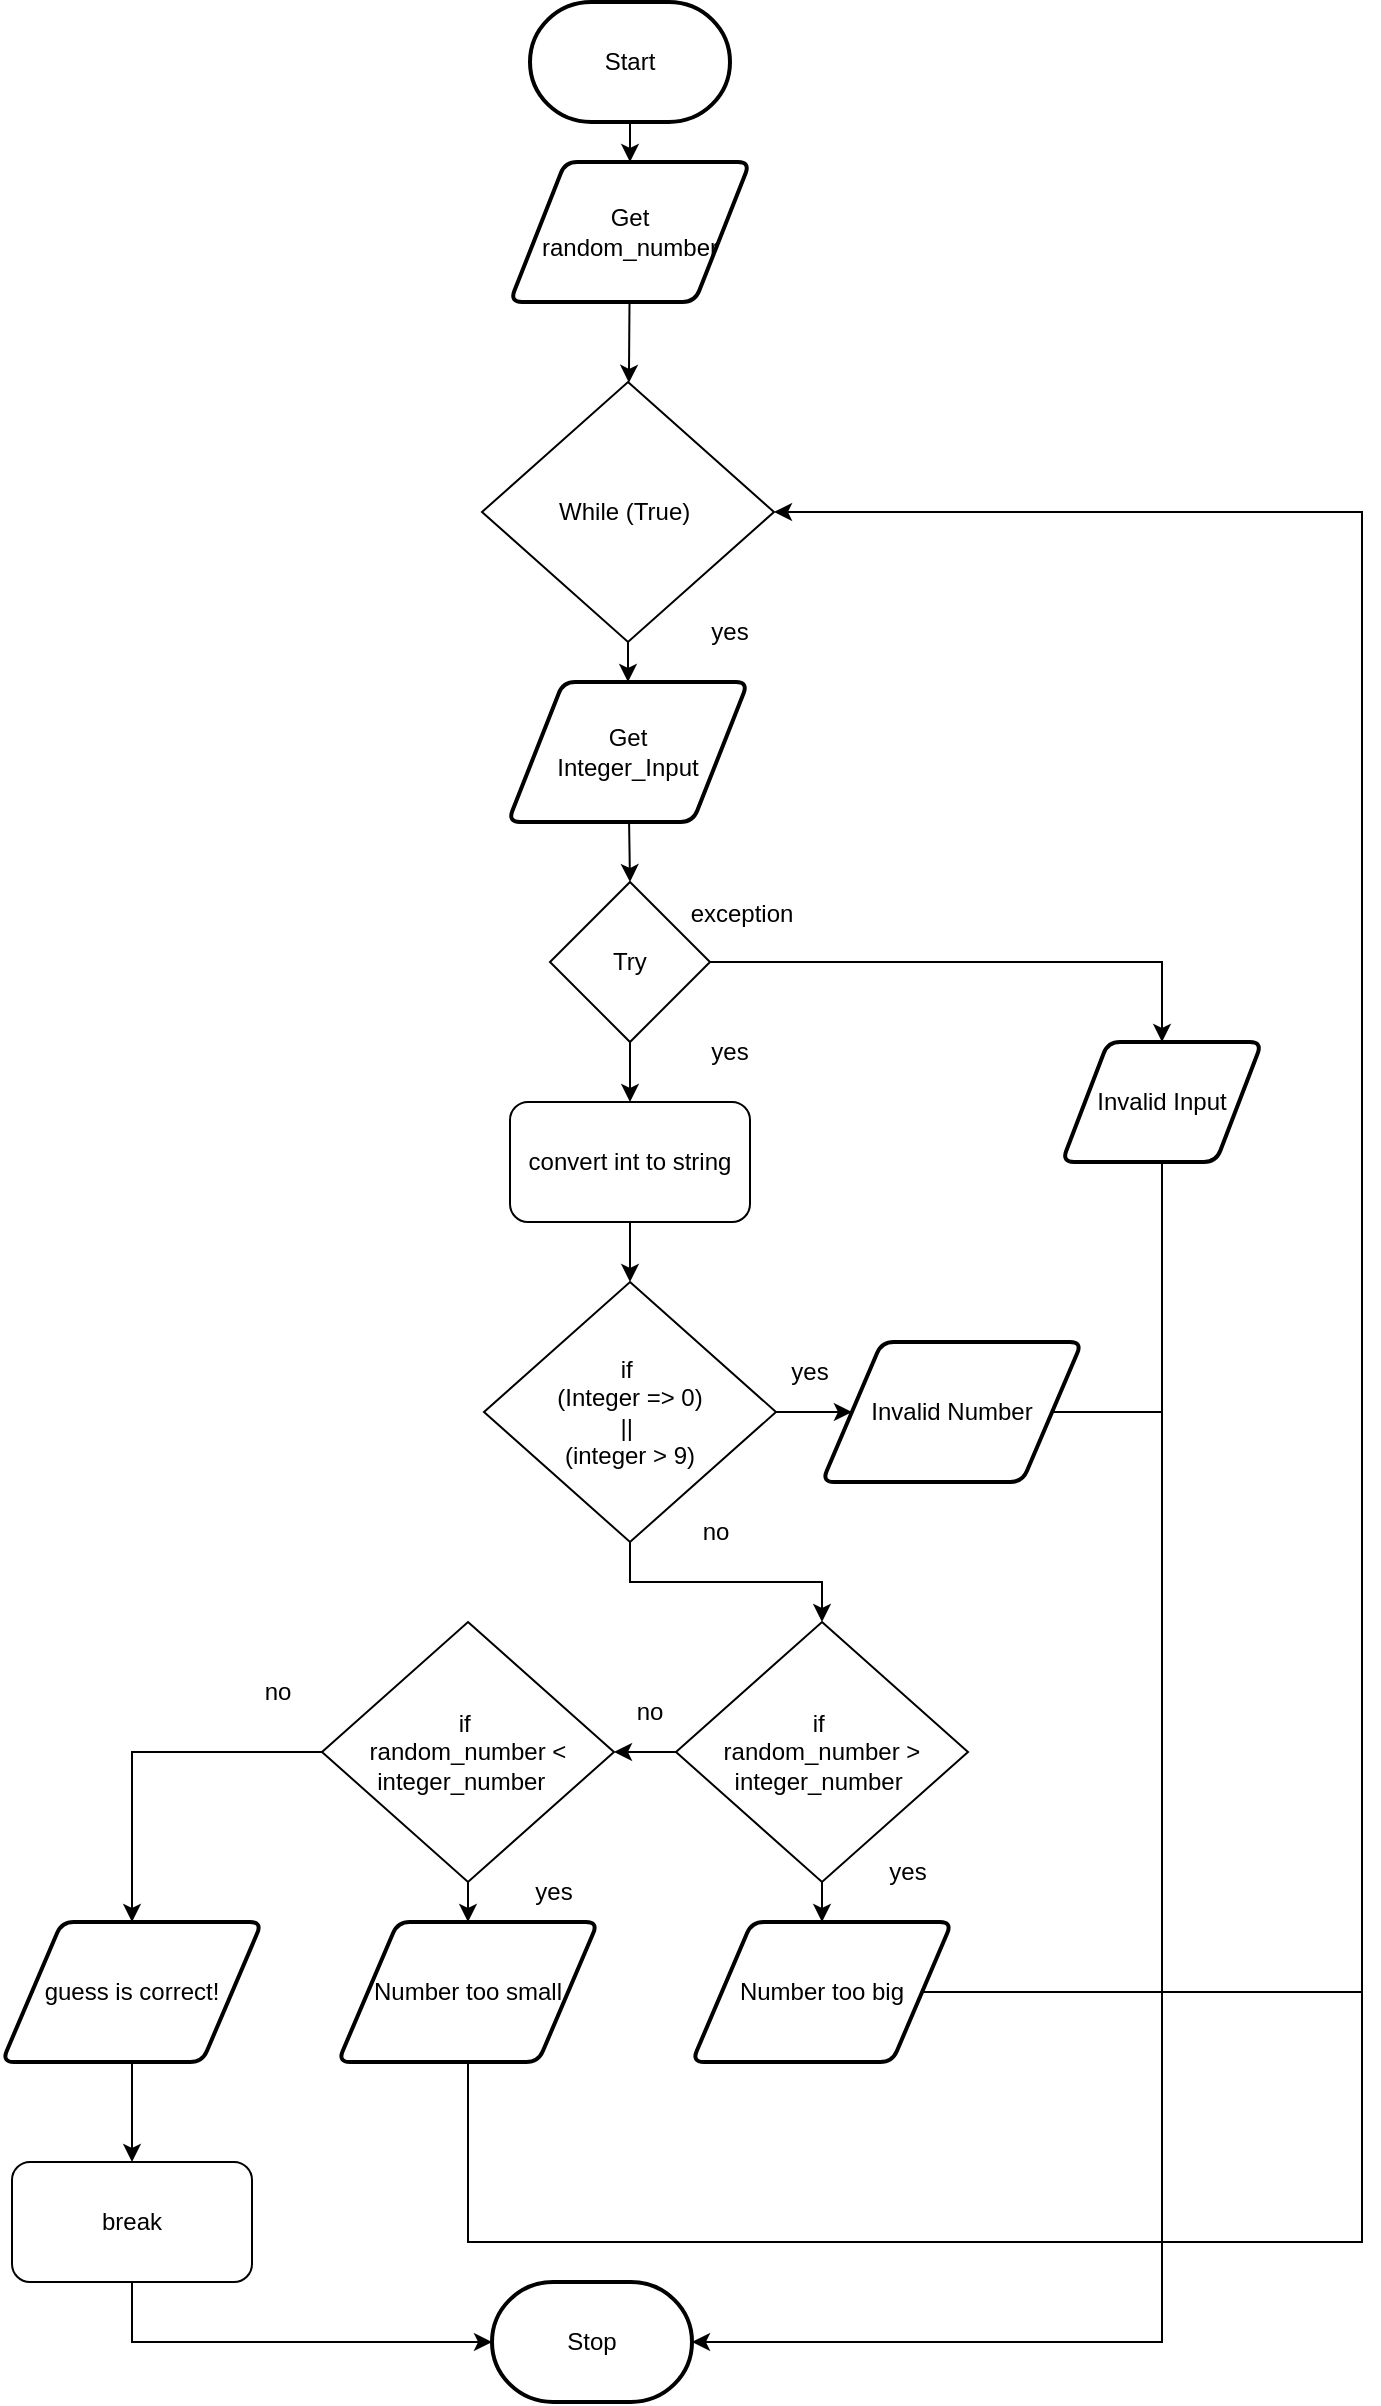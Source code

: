 <mxfile>
    <diagram id="SI7tuCP2dQLLvXjDpIHG" name="Page-1">
        <mxGraphModel dx="794" dy="1851" grid="1" gridSize="10" guides="1" tooltips="1" connect="1" arrows="1" fold="1" page="1" pageScale="1" pageWidth="827" pageHeight="1169" math="0" shadow="0">
            <root>
                <mxCell id="0"/>
                <mxCell id="1" parent="0"/>
                <mxCell id="3" value="Start" style="strokeWidth=2;html=1;shape=mxgraph.flowchart.terminator;whiteSpace=wrap;" parent="1" vertex="1">
                    <mxGeometry x="364" y="-1040" width="100" height="60" as="geometry"/>
                </mxCell>
                <mxCell id="10" value="Stop" style="strokeWidth=2;html=1;shape=mxgraph.flowchart.terminator;whiteSpace=wrap;rounded=1;" parent="1" vertex="1">
                    <mxGeometry x="345" y="100" width="100" height="60" as="geometry"/>
                </mxCell>
                <mxCell id="83" value="" style="edgeStyle=none;html=1;" parent="1" source="11" target="81" edge="1">
                    <mxGeometry relative="1" as="geometry"/>
                </mxCell>
                <mxCell id="120" style="edgeStyle=none;html=1;entryX=0.5;entryY=0;entryDx=0;entryDy=0;endArrow=classic;endFill=1;rounded=0;" edge="1" parent="1" source="11" target="12">
                    <mxGeometry relative="1" as="geometry">
                        <Array as="points">
                            <mxPoint x="680" y="-560"/>
                        </Array>
                    </mxGeometry>
                </mxCell>
                <mxCell id="11" value="Try" style="rhombus;whiteSpace=wrap;html=1;" parent="1" vertex="1">
                    <mxGeometry x="374" y="-600" width="80" height="80" as="geometry"/>
                </mxCell>
                <mxCell id="39" style="edgeStyle=none;rounded=0;html=1;entryX=1;entryY=0.5;entryDx=0;entryDy=0;entryPerimeter=0;" parent="1" source="12" target="10" edge="1">
                    <mxGeometry relative="1" as="geometry">
                        <Array as="points">
                            <mxPoint x="680" y="130"/>
                        </Array>
                    </mxGeometry>
                </mxCell>
                <mxCell id="12" value="Invalid Input" style="shape=parallelogram;html=1;strokeWidth=2;perimeter=parallelogramPerimeter;whiteSpace=wrap;rounded=1;arcSize=12;size=0.23;" parent="1" vertex="1">
                    <mxGeometry x="630" y="-520" width="100" height="60" as="geometry"/>
                </mxCell>
                <mxCell id="171" style="edgeStyle=none;rounded=0;html=1;entryX=0.5;entryY=0;entryDx=0;entryDy=0;fontSize=12;endArrow=classic;endFill=1;" edge="1" parent="1" source="19" target="11">
                    <mxGeometry relative="1" as="geometry"/>
                </mxCell>
                <mxCell id="19" value="Get &lt;br&gt;Integer_Input" style="shape=parallelogram;html=1;strokeWidth=2;perimeter=parallelogramPerimeter;whiteSpace=wrap;rounded=1;arcSize=12;size=0.23;" parent="1" vertex="1">
                    <mxGeometry x="353" y="-700" width="120" height="70" as="geometry"/>
                </mxCell>
                <mxCell id="117" style="edgeStyle=none;html=1;entryX=0;entryY=0.5;entryDx=0;entryDy=0;" parent="1" source="51" target="91" edge="1">
                    <mxGeometry relative="1" as="geometry"/>
                </mxCell>
                <mxCell id="140" style="edgeStyle=none;rounded=0;html=1;entryX=0.5;entryY=0;entryDx=0;entryDy=0;fontSize=12;endArrow=classic;endFill=1;exitX=0.5;exitY=1;exitDx=0;exitDy=0;" edge="1" parent="1" source="51" target="130">
                    <mxGeometry relative="1" as="geometry">
                        <mxPoint x="400" y="-250" as="sourcePoint"/>
                        <Array as="points">
                            <mxPoint x="414" y="-250"/>
                            <mxPoint x="510" y="-250"/>
                        </Array>
                    </mxGeometry>
                </mxCell>
                <mxCell id="51" value="if&amp;nbsp;&lt;br&gt;(Integer =&amp;gt; 0)&lt;br&gt;||&amp;nbsp;&lt;br&gt;(integer &amp;gt; 9)" style="rhombus;whiteSpace=wrap;html=1;" parent="1" vertex="1">
                    <mxGeometry x="341" y="-400" width="146" height="130" as="geometry"/>
                </mxCell>
                <mxCell id="86" style="edgeStyle=none;html=1;entryX=0.5;entryY=0;entryDx=0;entryDy=0;" parent="1" source="81" target="51" edge="1">
                    <mxGeometry relative="1" as="geometry"/>
                </mxCell>
                <mxCell id="81" value="convert int to string" style="rounded=1;whiteSpace=wrap;html=1;" parent="1" vertex="1">
                    <mxGeometry x="354" y="-490" width="120" height="60" as="geometry"/>
                </mxCell>
                <mxCell id="97" style="edgeStyle=none;rounded=0;html=1;endArrow=none;endFill=0;" parent="1" source="91" edge="1">
                    <mxGeometry relative="1" as="geometry">
                        <mxPoint x="680" y="-335" as="targetPoint"/>
                    </mxGeometry>
                </mxCell>
                <mxCell id="91" value="&lt;font style=&quot;font-size: 12px&quot;&gt;Invalid Number&lt;/font&gt;" style="shape=parallelogram;html=1;strokeWidth=2;perimeter=parallelogramPerimeter;whiteSpace=wrap;rounded=1;arcSize=12;size=0.23;" parent="1" vertex="1">
                    <mxGeometry x="510" y="-370" width="130" height="70" as="geometry"/>
                </mxCell>
                <mxCell id="104" value="&lt;font style=&quot;font-size: 12px&quot;&gt;exception&lt;/font&gt;" style="text;html=1;strokeColor=none;fillColor=none;align=center;verticalAlign=middle;whiteSpace=wrap;rounded=0;fontSize=8;" parent="1" vertex="1">
                    <mxGeometry x="440" y="-599" width="60" height="30" as="geometry"/>
                </mxCell>
                <mxCell id="106" value="&lt;font style=&quot;font-size: 12px&quot;&gt;yes&lt;/font&gt;" style="text;html=1;strokeColor=none;fillColor=none;align=center;verticalAlign=middle;whiteSpace=wrap;rounded=0;fontSize=8;" parent="1" vertex="1">
                    <mxGeometry x="434" y="-530" width="60" height="30" as="geometry"/>
                </mxCell>
                <mxCell id="108" value="&lt;font style=&quot;font-size: 12px&quot;&gt;yes&lt;/font&gt;" style="text;html=1;strokeColor=none;fillColor=none;align=center;verticalAlign=middle;whiteSpace=wrap;rounded=0;fontSize=8;" parent="1" vertex="1">
                    <mxGeometry x="474" y="-370" width="60" height="30" as="geometry"/>
                </mxCell>
                <mxCell id="110" value="&lt;font style=&quot;font-size: 12px&quot;&gt;no&lt;/font&gt;" style="text;html=1;strokeColor=none;fillColor=none;align=center;verticalAlign=middle;whiteSpace=wrap;rounded=0;fontSize=8;" parent="1" vertex="1">
                    <mxGeometry x="427" y="-290" width="60" height="30" as="geometry"/>
                </mxCell>
                <mxCell id="172" value="" style="edgeStyle=none;rounded=0;html=1;fontSize=12;endArrow=classic;endFill=1;" edge="1" parent="1" source="118" target="125">
                    <mxGeometry relative="1" as="geometry"/>
                </mxCell>
                <mxCell id="118" value="Get&lt;br&gt;random_number" style="shape=parallelogram;html=1;strokeWidth=2;perimeter=parallelogramPerimeter;whiteSpace=wrap;rounded=1;arcSize=12;size=0.23;" vertex="1" parent="1">
                    <mxGeometry x="354" y="-960" width="120" height="70" as="geometry"/>
                </mxCell>
                <mxCell id="119" value="" style="edgeStyle=none;rounded=0;html=1;endArrow=classic;endFill=1;" edge="1" parent="1" source="3" target="118">
                    <mxGeometry relative="1" as="geometry">
                        <mxPoint x="414" y="-860" as="sourcePoint"/>
                        <mxPoint x="414" y="-704" as="targetPoint"/>
                    </mxGeometry>
                </mxCell>
                <mxCell id="168" style="edgeStyle=none;rounded=0;html=1;entryX=0.5;entryY=0;entryDx=0;entryDy=0;fontSize=12;endArrow=classic;endFill=1;" edge="1" parent="1" source="125" target="19">
                    <mxGeometry relative="1" as="geometry"/>
                </mxCell>
                <mxCell id="125" value="While (True)&amp;nbsp;" style="rhombus;whiteSpace=wrap;html=1;" vertex="1" parent="1">
                    <mxGeometry x="340" y="-850" width="146" height="130" as="geometry"/>
                </mxCell>
                <mxCell id="127" value="&lt;font style=&quot;font-size: 12px&quot;&gt;yes&lt;/font&gt;" style="text;html=1;strokeColor=none;fillColor=none;align=center;verticalAlign=middle;whiteSpace=wrap;rounded=0;fontSize=8;" vertex="1" parent="1">
                    <mxGeometry x="434" y="-740" width="60" height="30" as="geometry"/>
                </mxCell>
                <mxCell id="144" value="" style="edgeStyle=none;rounded=0;html=1;fontSize=12;endArrow=classic;endFill=1;" edge="1" parent="1" source="130" target="143">
                    <mxGeometry relative="1" as="geometry"/>
                </mxCell>
                <mxCell id="158" value="" style="edgeStyle=none;rounded=0;html=1;fontSize=12;endArrow=classic;endFill=1;" edge="1" parent="1" source="130" target="131">
                    <mxGeometry relative="1" as="geometry"/>
                </mxCell>
                <mxCell id="130" value="if&amp;nbsp;&lt;br&gt;random_number &amp;gt; integer_number&amp;nbsp;" style="rhombus;whiteSpace=wrap;html=1;" vertex="1" parent="1">
                    <mxGeometry x="437" y="-230" width="146" height="130" as="geometry"/>
                </mxCell>
                <mxCell id="146" value="" style="edgeStyle=none;rounded=0;html=1;fontSize=12;endArrow=classic;endFill=1;" edge="1" parent="1" source="131" target="145">
                    <mxGeometry relative="1" as="geometry"/>
                </mxCell>
                <mxCell id="150" style="edgeStyle=none;rounded=0;html=1;entryX=0.5;entryY=0;entryDx=0;entryDy=0;fontSize=12;endArrow=classic;endFill=1;exitX=0;exitY=0.5;exitDx=0;exitDy=0;" edge="1" parent="1" source="131">
                    <mxGeometry relative="1" as="geometry">
                        <mxPoint x="262.361" y="-162.898" as="sourcePoint"/>
                        <mxPoint x="165" y="-80" as="targetPoint"/>
                        <Array as="points">
                            <mxPoint x="165" y="-165"/>
                        </Array>
                    </mxGeometry>
                </mxCell>
                <mxCell id="131" value="if&amp;nbsp;&lt;br&gt;random_number &amp;lt; integer_number&amp;nbsp;&amp;nbsp;" style="rhombus;whiteSpace=wrap;html=1;" vertex="1" parent="1">
                    <mxGeometry x="260" y="-230" width="146" height="130" as="geometry"/>
                </mxCell>
                <mxCell id="159" style="edgeStyle=none;rounded=0;html=1;entryX=1;entryY=0.5;entryDx=0;entryDy=0;fontSize=12;endArrow=classic;endFill=1;" edge="1" parent="1" source="143" target="125">
                    <mxGeometry relative="1" as="geometry">
                        <Array as="points">
                            <mxPoint x="780" y="-45"/>
                            <mxPoint x="780" y="-785"/>
                        </Array>
                    </mxGeometry>
                </mxCell>
                <mxCell id="143" value="&lt;font style=&quot;font-size: 12px&quot;&gt;Number too big&lt;/font&gt;" style="shape=parallelogram;html=1;strokeWidth=2;perimeter=parallelogramPerimeter;whiteSpace=wrap;rounded=1;arcSize=12;size=0.23;" vertex="1" parent="1">
                    <mxGeometry x="445" y="-80" width="130" height="70" as="geometry"/>
                </mxCell>
                <mxCell id="161" style="edgeStyle=none;rounded=0;html=1;fontSize=12;endArrow=none;endFill=0;exitX=0.5;exitY=1;exitDx=0;exitDy=0;" edge="1" parent="1" source="145">
                    <mxGeometry relative="1" as="geometry">
                        <mxPoint x="780" y="-45" as="targetPoint"/>
                        <Array as="points">
                            <mxPoint x="333" y="80"/>
                            <mxPoint x="780" y="80"/>
                        </Array>
                    </mxGeometry>
                </mxCell>
                <mxCell id="145" value="Number too small" style="shape=parallelogram;html=1;strokeWidth=2;perimeter=parallelogramPerimeter;whiteSpace=wrap;rounded=1;arcSize=12;size=0.23;" vertex="1" parent="1">
                    <mxGeometry x="268" y="-80" width="130" height="70" as="geometry"/>
                </mxCell>
                <mxCell id="153" style="edgeStyle=none;rounded=0;html=1;entryX=0;entryY=0.5;entryDx=0;entryDy=0;entryPerimeter=0;fontSize=12;endArrow=classic;endFill=1;exitX=0.5;exitY=1;exitDx=0;exitDy=0;" edge="1" parent="1" source="147" target="10">
                    <mxGeometry relative="1" as="geometry">
                        <Array as="points">
                            <mxPoint x="165" y="130"/>
                        </Array>
                    </mxGeometry>
                </mxCell>
                <mxCell id="147" value="break" style="rounded=1;whiteSpace=wrap;html=1;" vertex="1" parent="1">
                    <mxGeometry x="105" y="40" width="120" height="60" as="geometry"/>
                </mxCell>
                <mxCell id="151" value="" style="edgeStyle=none;rounded=0;html=1;fontSize=12;endArrow=classic;endFill=1;" edge="1" parent="1" source="149" target="147">
                    <mxGeometry relative="1" as="geometry"/>
                </mxCell>
                <mxCell id="149" value="guess is correct!" style="shape=parallelogram;html=1;strokeWidth=2;perimeter=parallelogramPerimeter;whiteSpace=wrap;rounded=1;arcSize=12;size=0.23;" vertex="1" parent="1">
                    <mxGeometry x="100" y="-80" width="130" height="70" as="geometry"/>
                </mxCell>
                <mxCell id="154" value="&lt;font style=&quot;font-size: 12px&quot;&gt;yes&lt;/font&gt;" style="text;html=1;strokeColor=none;fillColor=none;align=center;verticalAlign=middle;whiteSpace=wrap;rounded=0;fontSize=8;" vertex="1" parent="1">
                    <mxGeometry x="523" y="-120" width="60" height="30" as="geometry"/>
                </mxCell>
                <mxCell id="155" value="&lt;font style=&quot;font-size: 12px&quot;&gt;no&lt;/font&gt;" style="text;html=1;strokeColor=none;fillColor=none;align=center;verticalAlign=middle;whiteSpace=wrap;rounded=0;fontSize=8;" vertex="1" parent="1">
                    <mxGeometry x="394" y="-200" width="60" height="30" as="geometry"/>
                </mxCell>
                <mxCell id="156" value="&lt;font style=&quot;font-size: 12px&quot;&gt;no&lt;/font&gt;" style="text;html=1;strokeColor=none;fillColor=none;align=center;verticalAlign=middle;whiteSpace=wrap;rounded=0;fontSize=8;" vertex="1" parent="1">
                    <mxGeometry x="208" y="-210" width="60" height="30" as="geometry"/>
                </mxCell>
                <mxCell id="174" value="&lt;font style=&quot;font-size: 12px&quot;&gt;yes&lt;/font&gt;" style="text;html=1;strokeColor=none;fillColor=none;align=center;verticalAlign=middle;whiteSpace=wrap;rounded=0;fontSize=8;" vertex="1" parent="1">
                    <mxGeometry x="346" y="-110" width="60" height="30" as="geometry"/>
                </mxCell>
            </root>
        </mxGraphModel>
    </diagram>
</mxfile>